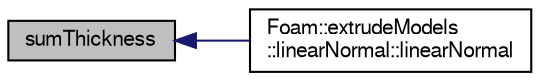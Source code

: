 digraph "sumThickness"
{
  bgcolor="transparent";
  edge [fontname="FreeSans",fontsize="10",labelfontname="FreeSans",labelfontsize="10"];
  node [fontname="FreeSans",fontsize="10",shape=record];
  rankdir="LR";
  Node1 [label="sumThickness",height=0.2,width=0.4,color="black", fillcolor="grey75", style="filled" fontcolor="black"];
  Node1 -> Node2 [dir="back",color="midnightblue",fontsize="10",style="solid",fontname="FreeSans"];
  Node2 [label="Foam::extrudeModels\l::linearNormal::linearNormal",height=0.2,width=0.4,color="black",URL="$a01302.html#aeb980016cd1a1f2dc17dc3721304dc58",tooltip="Construct from dictionary. "];
}
